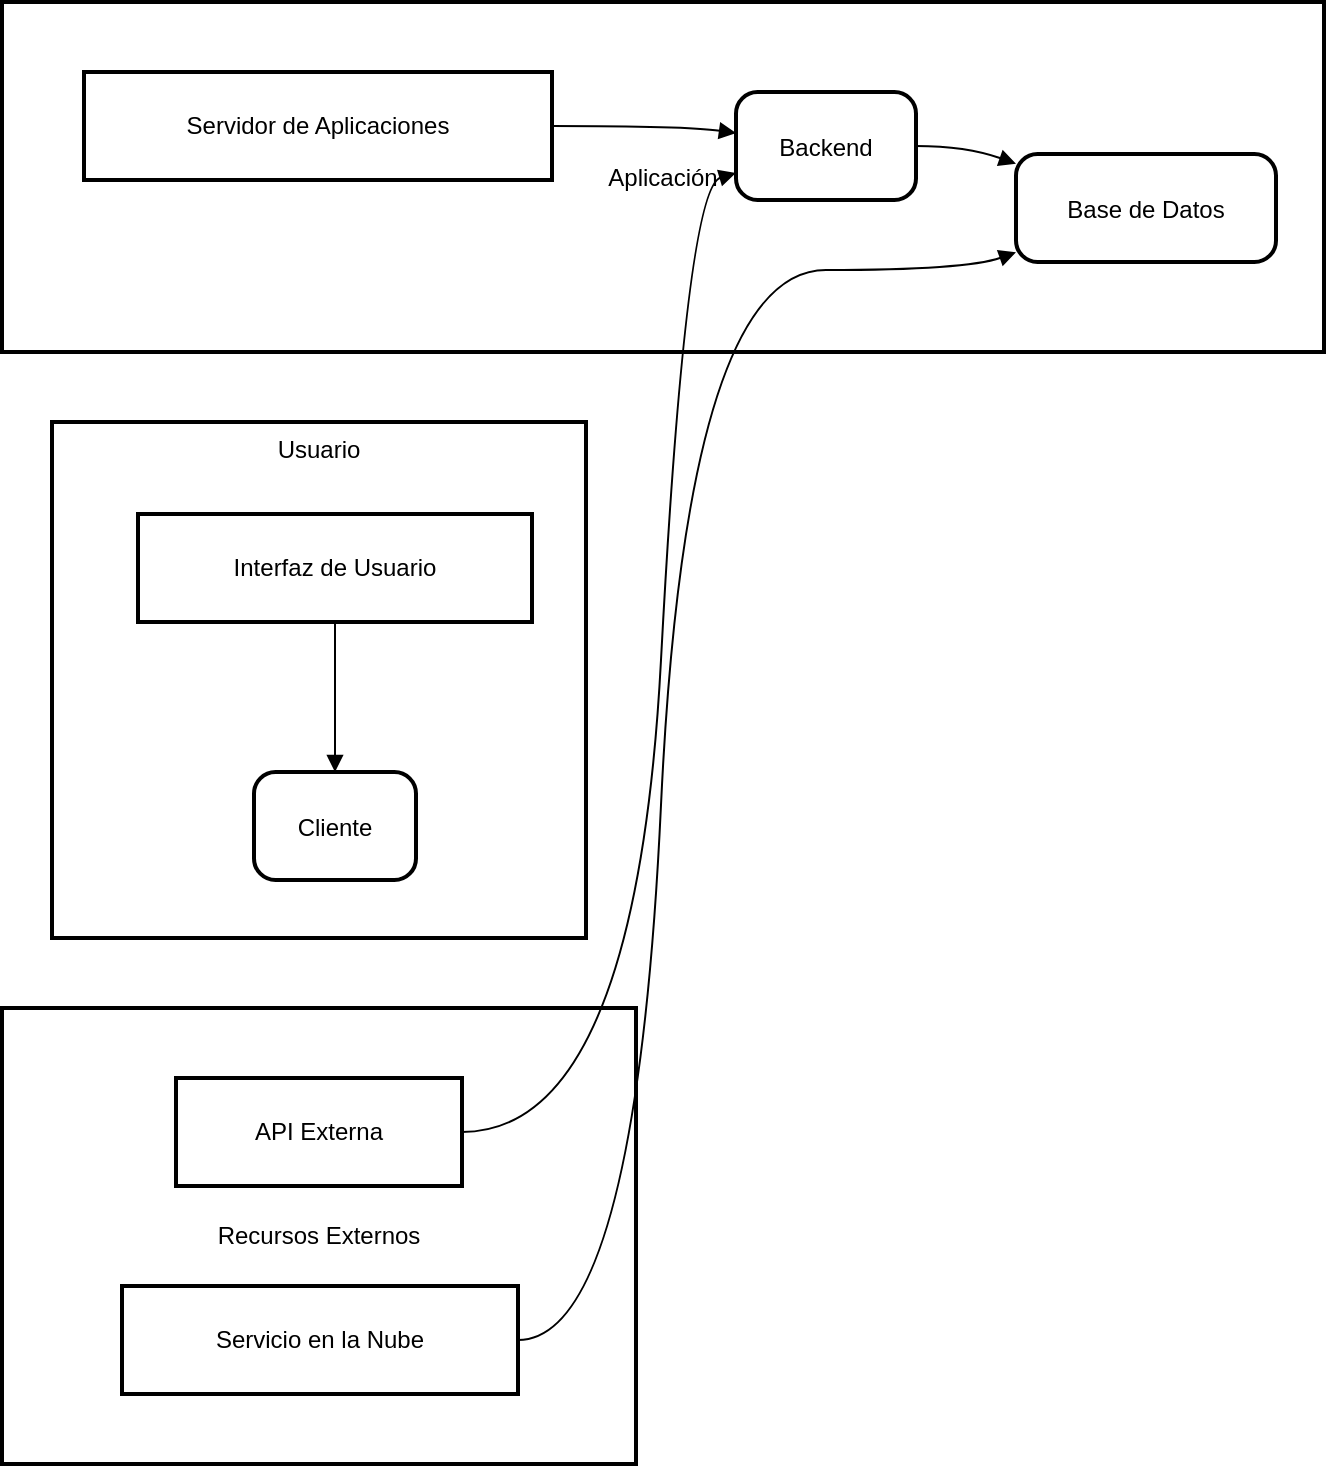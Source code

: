 <mxfile version="26.1.0">
  <diagram name="Página-1" id="pt6RMxgdX1GjXnxwQt8y">
    <mxGraphModel>
      <root>
        <mxCell id="0" />
        <mxCell id="1" parent="0" />
        <mxCell id="2" value="Recursos Externos" style="whiteSpace=wrap;strokeWidth=2;" vertex="1" parent="1">
          <mxGeometry x="8" y="511" width="317" height="228" as="geometry" />
        </mxCell>
        <mxCell id="3" value="Aplicación" style="whiteSpace=wrap;strokeWidth=2;" vertex="1" parent="1">
          <mxGeometry x="8" y="8" width="661" height="175" as="geometry" />
        </mxCell>
        <mxCell id="4" value="Usuario" style="whiteSpace=wrap;strokeWidth=2;verticalAlign=top;" vertex="1" parent="1">
          <mxGeometry x="33" y="218" width="267" height="258" as="geometry" />
        </mxCell>
        <mxCell id="5" value="Interfaz de Usuario" style="whiteSpace=wrap;strokeWidth=2;" vertex="1" parent="4">
          <mxGeometry x="43" y="46" width="197" height="54" as="geometry" />
        </mxCell>
        <mxCell id="6" value="Cliente" style="rounded=1;arcSize=20;strokeWidth=2" vertex="1" parent="4">
          <mxGeometry x="101" y="175" width="81" height="54" as="geometry" />
        </mxCell>
        <mxCell id="7" value="" style="curved=1;startArrow=none;endArrow=block;exitX=0.5;exitY=0.99;entryX=0.5;entryY=-0.01;" edge="1" parent="4" source="5" target="6">
          <mxGeometry relative="1" as="geometry">
            <Array as="points" />
          </mxGeometry>
        </mxCell>
        <mxCell id="8" value="Servidor de Aplicaciones" style="whiteSpace=wrap;strokeWidth=2;" vertex="1" parent="1">
          <mxGeometry x="49" y="43" width="234" height="54" as="geometry" />
        </mxCell>
        <mxCell id="9" value="Backend" style="rounded=1;arcSize=20;strokeWidth=2" vertex="1" parent="1">
          <mxGeometry x="375" y="53" width="90" height="54" as="geometry" />
        </mxCell>
        <mxCell id="10" value="Base de Datos" style="rounded=1;arcSize=20;strokeWidth=2" vertex="1" parent="1">
          <mxGeometry x="515" y="84" width="130" height="54" as="geometry" />
        </mxCell>
        <mxCell id="11" value="API Externa" style="whiteSpace=wrap;strokeWidth=2;" vertex="1" parent="1">
          <mxGeometry x="95" y="546" width="143" height="54" as="geometry" />
        </mxCell>
        <mxCell id="12" value="Servicio en la Nube" style="whiteSpace=wrap;strokeWidth=2;" vertex="1" parent="1">
          <mxGeometry x="68" y="650" width="198" height="54" as="geometry" />
        </mxCell>
        <mxCell id="13" value="" style="curved=1;startArrow=none;endArrow=block;exitX=1;exitY=0.5;entryX=0;entryY=0.38;" edge="1" parent="1" source="8" target="9">
          <mxGeometry relative="1" as="geometry">
            <Array as="points">
              <mxPoint x="350" y="70" />
            </Array>
          </mxGeometry>
        </mxCell>
        <mxCell id="14" value="" style="curved=1;startArrow=none;endArrow=block;exitX=1;exitY=0.5;entryX=0;entryY=0.09;" edge="1" parent="1" source="9" target="10">
          <mxGeometry relative="1" as="geometry">
            <Array as="points">
              <mxPoint x="490" y="80" />
            </Array>
          </mxGeometry>
        </mxCell>
        <mxCell id="15" value="" style="curved=1;startArrow=none;endArrow=block;exitX=1;exitY=0.5;entryX=0;entryY=0.75;" edge="1" parent="1" source="11" target="9">
          <mxGeometry relative="1" as="geometry">
            <Array as="points">
              <mxPoint x="325" y="573" />
              <mxPoint x="350" y="101" />
            </Array>
          </mxGeometry>
        </mxCell>
        <mxCell id="16" value="" style="curved=1;startArrow=none;endArrow=block;exitX=1;exitY=0.5;entryX=0;entryY=0.91;" edge="1" parent="1" source="12" target="10">
          <mxGeometry relative="1" as="geometry">
            <Array as="points">
              <mxPoint x="325" y="677" />
              <mxPoint x="350" y="142" />
              <mxPoint x="490" y="142" />
            </Array>
          </mxGeometry>
        </mxCell>
      </root>
    </mxGraphModel>
  </diagram>
</mxfile>
